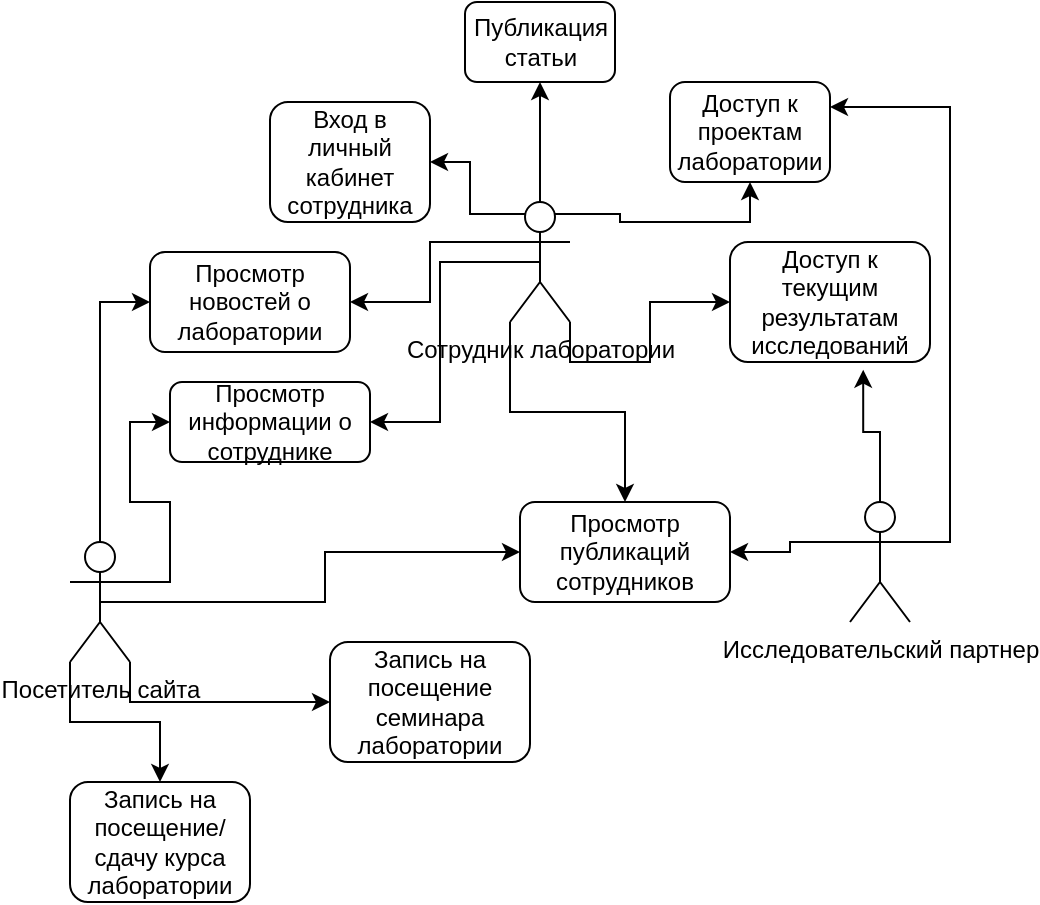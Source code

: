<mxfile version="24.8.3">
  <diagram name="Страница — 1" id="K-jDE1iQtOnyO6i-ZPUn">
    <mxGraphModel dx="911" dy="494" grid="1" gridSize="10" guides="1" tooltips="1" connect="1" arrows="1" fold="1" page="1" pageScale="1" pageWidth="827" pageHeight="1169" math="0" shadow="0">
      <root>
        <mxCell id="0" />
        <mxCell id="1" parent="0" />
        <mxCell id="LdNUlWa8RMdqtnjXOvPn-6" style="edgeStyle=orthogonalEdgeStyle;rounded=0;orthogonalLoop=1;jettySize=auto;html=1;exitX=0.5;exitY=0;exitDx=0;exitDy=0;exitPerimeter=0;" edge="1" parent="1" source="LdNUlWa8RMdqtnjXOvPn-2" target="LdNUlWa8RMdqtnjXOvPn-7">
          <mxGeometry relative="1" as="geometry">
            <mxPoint x="275.207" y="90" as="targetPoint" />
          </mxGeometry>
        </mxCell>
        <mxCell id="LdNUlWa8RMdqtnjXOvPn-8" style="edgeStyle=orthogonalEdgeStyle;rounded=0;orthogonalLoop=1;jettySize=auto;html=1;exitX=0.25;exitY=0.1;exitDx=0;exitDy=0;exitPerimeter=0;" edge="1" parent="1" source="LdNUlWa8RMdqtnjXOvPn-2" target="LdNUlWa8RMdqtnjXOvPn-9">
          <mxGeometry relative="1" as="geometry">
            <mxPoint x="210" y="146" as="targetPoint" />
          </mxGeometry>
        </mxCell>
        <mxCell id="LdNUlWa8RMdqtnjXOvPn-10" style="edgeStyle=orthogonalEdgeStyle;rounded=0;orthogonalLoop=1;jettySize=auto;html=1;exitX=0.75;exitY=0.1;exitDx=0;exitDy=0;exitPerimeter=0;" edge="1" parent="1" source="LdNUlWa8RMdqtnjXOvPn-2" target="LdNUlWa8RMdqtnjXOvPn-11">
          <mxGeometry relative="1" as="geometry">
            <mxPoint x="340" y="146" as="targetPoint" />
          </mxGeometry>
        </mxCell>
        <mxCell id="LdNUlWa8RMdqtnjXOvPn-12" style="edgeStyle=orthogonalEdgeStyle;rounded=0;orthogonalLoop=1;jettySize=auto;html=1;exitX=1;exitY=1;exitDx=0;exitDy=0;exitPerimeter=0;" edge="1" parent="1" source="LdNUlWa8RMdqtnjXOvPn-2" target="LdNUlWa8RMdqtnjXOvPn-13">
          <mxGeometry relative="1" as="geometry">
            <mxPoint x="320" y="200" as="targetPoint" />
          </mxGeometry>
        </mxCell>
        <mxCell id="LdNUlWa8RMdqtnjXOvPn-14" style="edgeStyle=orthogonalEdgeStyle;rounded=0;orthogonalLoop=1;jettySize=auto;html=1;exitX=0;exitY=0.333;exitDx=0;exitDy=0;exitPerimeter=0;" edge="1" parent="1" source="LdNUlWa8RMdqtnjXOvPn-2" target="LdNUlWa8RMdqtnjXOvPn-15">
          <mxGeometry relative="1" as="geometry">
            <mxPoint x="130" y="210" as="targetPoint" />
          </mxGeometry>
        </mxCell>
        <mxCell id="LdNUlWa8RMdqtnjXOvPn-23" style="edgeStyle=orthogonalEdgeStyle;rounded=0;orthogonalLoop=1;jettySize=auto;html=1;exitX=0;exitY=1;exitDx=0;exitDy=0;exitPerimeter=0;" edge="1" parent="1" source="LdNUlWa8RMdqtnjXOvPn-2" target="LdNUlWa8RMdqtnjXOvPn-24">
          <mxGeometry relative="1" as="geometry">
            <mxPoint x="259.909" y="340" as="targetPoint" />
          </mxGeometry>
        </mxCell>
        <mxCell id="LdNUlWa8RMdqtnjXOvPn-34" style="edgeStyle=orthogonalEdgeStyle;rounded=0;orthogonalLoop=1;jettySize=auto;html=1;exitX=0.5;exitY=0.5;exitDx=0;exitDy=0;exitPerimeter=0;entryX=1;entryY=0.5;entryDx=0;entryDy=0;" edge="1" parent="1" source="LdNUlWa8RMdqtnjXOvPn-2" target="LdNUlWa8RMdqtnjXOvPn-32">
          <mxGeometry relative="1" as="geometry" />
        </mxCell>
        <mxCell id="LdNUlWa8RMdqtnjXOvPn-2" value="Сотрудник лаборатории" style="shape=umlActor;verticalLabelPosition=bottom;verticalAlign=top;html=1;outlineConnect=0;" vertex="1" parent="1">
          <mxGeometry x="260" y="170" width="30" height="60" as="geometry" />
        </mxCell>
        <mxCell id="LdNUlWa8RMdqtnjXOvPn-7" value="Публикация статьи" style="rounded=1;whiteSpace=wrap;html=1;" vertex="1" parent="1">
          <mxGeometry x="237.5" y="70" width="75" height="40" as="geometry" />
        </mxCell>
        <mxCell id="LdNUlWa8RMdqtnjXOvPn-9" value="Вход в личный кабинет сотрудника" style="rounded=1;whiteSpace=wrap;html=1;" vertex="1" parent="1">
          <mxGeometry x="140" y="120" width="80" height="60" as="geometry" />
        </mxCell>
        <mxCell id="LdNUlWa8RMdqtnjXOvPn-11" value="Доступ к проектам лаборатории" style="rounded=1;whiteSpace=wrap;html=1;" vertex="1" parent="1">
          <mxGeometry x="340" y="110" width="80" height="50" as="geometry" />
        </mxCell>
        <mxCell id="LdNUlWa8RMdqtnjXOvPn-13" value="Доступ к текущим результатам исследований" style="rounded=1;whiteSpace=wrap;html=1;" vertex="1" parent="1">
          <mxGeometry x="370" y="190" width="100" height="60" as="geometry" />
        </mxCell>
        <mxCell id="LdNUlWa8RMdqtnjXOvPn-15" value="Просмотр новостей о лаборатории" style="rounded=1;whiteSpace=wrap;html=1;" vertex="1" parent="1">
          <mxGeometry x="80" y="195" width="100" height="50" as="geometry" />
        </mxCell>
        <mxCell id="LdNUlWa8RMdqtnjXOvPn-22" style="edgeStyle=orthogonalEdgeStyle;rounded=0;orthogonalLoop=1;jettySize=auto;html=1;exitX=1;exitY=0.333;exitDx=0;exitDy=0;exitPerimeter=0;entryX=1;entryY=0.25;entryDx=0;entryDy=0;" edge="1" parent="1" source="LdNUlWa8RMdqtnjXOvPn-16" target="LdNUlWa8RMdqtnjXOvPn-11">
          <mxGeometry relative="1" as="geometry" />
        </mxCell>
        <mxCell id="LdNUlWa8RMdqtnjXOvPn-25" style="edgeStyle=orthogonalEdgeStyle;rounded=0;orthogonalLoop=1;jettySize=auto;html=1;exitX=0;exitY=0.333;exitDx=0;exitDy=0;exitPerimeter=0;entryX=1;entryY=0.5;entryDx=0;entryDy=0;" edge="1" parent="1" source="LdNUlWa8RMdqtnjXOvPn-16" target="LdNUlWa8RMdqtnjXOvPn-24">
          <mxGeometry relative="1" as="geometry" />
        </mxCell>
        <mxCell id="LdNUlWa8RMdqtnjXOvPn-16" value="Исследовательский партнер&lt;div&gt;&lt;br&gt;&lt;/div&gt;" style="shape=umlActor;verticalLabelPosition=bottom;verticalAlign=top;html=1;outlineConnect=0;" vertex="1" parent="1">
          <mxGeometry x="430" y="320" width="30" height="60" as="geometry" />
        </mxCell>
        <mxCell id="LdNUlWa8RMdqtnjXOvPn-21" style="edgeStyle=orthogonalEdgeStyle;rounded=0;orthogonalLoop=1;jettySize=auto;html=1;exitX=0.5;exitY=0;exitDx=0;exitDy=0;exitPerimeter=0;entryX=0.666;entryY=1.064;entryDx=0;entryDy=0;entryPerimeter=0;" edge="1" parent="1" source="LdNUlWa8RMdqtnjXOvPn-16" target="LdNUlWa8RMdqtnjXOvPn-13">
          <mxGeometry relative="1" as="geometry" />
        </mxCell>
        <mxCell id="LdNUlWa8RMdqtnjXOvPn-24" value="Просмотр публикаций сотрудников" style="rounded=1;whiteSpace=wrap;html=1;" vertex="1" parent="1">
          <mxGeometry x="265" y="320" width="105" height="50" as="geometry" />
        </mxCell>
        <mxCell id="LdNUlWa8RMdqtnjXOvPn-31" style="edgeStyle=orthogonalEdgeStyle;rounded=0;orthogonalLoop=1;jettySize=auto;html=1;exitX=0.5;exitY=0;exitDx=0;exitDy=0;exitPerimeter=0;entryX=0;entryY=0.5;entryDx=0;entryDy=0;" edge="1" parent="1" source="LdNUlWa8RMdqtnjXOvPn-26" target="LdNUlWa8RMdqtnjXOvPn-15">
          <mxGeometry relative="1" as="geometry" />
        </mxCell>
        <mxCell id="LdNUlWa8RMdqtnjXOvPn-33" style="edgeStyle=orthogonalEdgeStyle;rounded=0;orthogonalLoop=1;jettySize=auto;html=1;exitX=1;exitY=0.333;exitDx=0;exitDy=0;exitPerimeter=0;entryX=0;entryY=0.5;entryDx=0;entryDy=0;" edge="1" parent="1" source="LdNUlWa8RMdqtnjXOvPn-26" target="LdNUlWa8RMdqtnjXOvPn-32">
          <mxGeometry relative="1" as="geometry" />
        </mxCell>
        <mxCell id="LdNUlWa8RMdqtnjXOvPn-35" style="edgeStyle=orthogonalEdgeStyle;rounded=0;orthogonalLoop=1;jettySize=auto;html=1;exitX=1;exitY=1;exitDx=0;exitDy=0;exitPerimeter=0;" edge="1" parent="1" source="LdNUlWa8RMdqtnjXOvPn-26" target="LdNUlWa8RMdqtnjXOvPn-36">
          <mxGeometry relative="1" as="geometry">
            <mxPoint x="140" y="390" as="targetPoint" />
          </mxGeometry>
        </mxCell>
        <mxCell id="LdNUlWa8RMdqtnjXOvPn-37" style="edgeStyle=orthogonalEdgeStyle;rounded=0;orthogonalLoop=1;jettySize=auto;html=1;exitX=0;exitY=1;exitDx=0;exitDy=0;exitPerimeter=0;" edge="1" parent="1" source="LdNUlWa8RMdqtnjXOvPn-26" target="LdNUlWa8RMdqtnjXOvPn-38">
          <mxGeometry relative="1" as="geometry">
            <mxPoint x="100" y="490" as="targetPoint" />
          </mxGeometry>
        </mxCell>
        <mxCell id="LdNUlWa8RMdqtnjXOvPn-39" style="edgeStyle=orthogonalEdgeStyle;rounded=0;orthogonalLoop=1;jettySize=auto;html=1;exitX=0.5;exitY=0.5;exitDx=0;exitDy=0;exitPerimeter=0;entryX=0;entryY=0.5;entryDx=0;entryDy=0;" edge="1" parent="1" source="LdNUlWa8RMdqtnjXOvPn-26" target="LdNUlWa8RMdqtnjXOvPn-24">
          <mxGeometry relative="1" as="geometry" />
        </mxCell>
        <mxCell id="LdNUlWa8RMdqtnjXOvPn-26" value="Посетитель сайта" style="shape=umlActor;verticalLabelPosition=bottom;verticalAlign=top;html=1;outlineConnect=0;" vertex="1" parent="1">
          <mxGeometry x="40" y="340" width="30" height="60" as="geometry" />
        </mxCell>
        <mxCell id="LdNUlWa8RMdqtnjXOvPn-32" value="Просмотр информации о сотруднике" style="rounded=1;whiteSpace=wrap;html=1;" vertex="1" parent="1">
          <mxGeometry x="90" y="260" width="100" height="40" as="geometry" />
        </mxCell>
        <mxCell id="LdNUlWa8RMdqtnjXOvPn-36" value="Запись на посещение семинара лаборатории" style="rounded=1;whiteSpace=wrap;html=1;" vertex="1" parent="1">
          <mxGeometry x="170" y="390" width="100" height="60" as="geometry" />
        </mxCell>
        <mxCell id="LdNUlWa8RMdqtnjXOvPn-38" value="Запись на посещение/сдачу курса лаборатории" style="rounded=1;whiteSpace=wrap;html=1;" vertex="1" parent="1">
          <mxGeometry x="40" y="460" width="90" height="60" as="geometry" />
        </mxCell>
      </root>
    </mxGraphModel>
  </diagram>
</mxfile>

